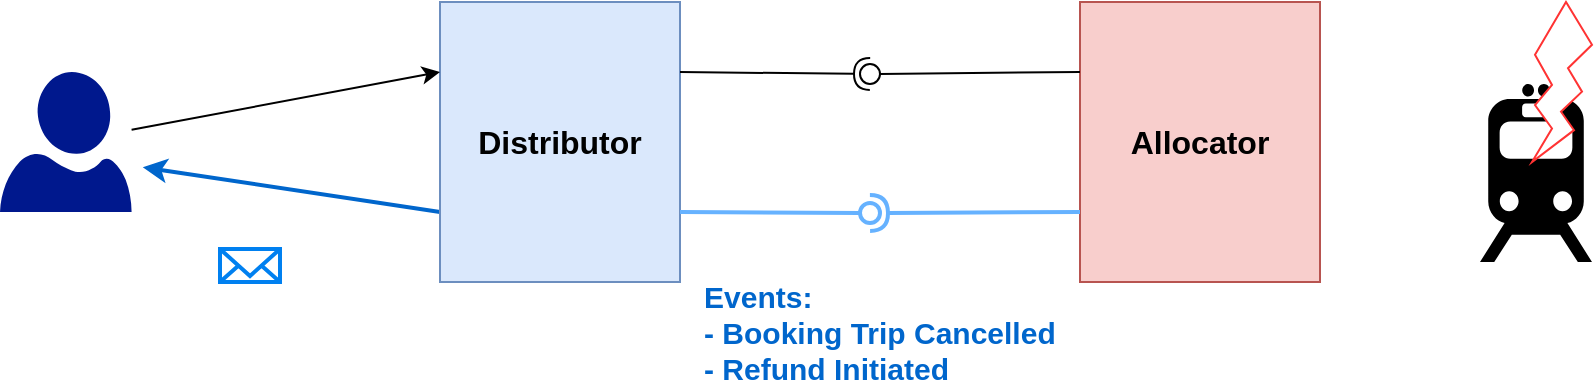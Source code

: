 <mxfile>
    <diagram id="oFB6CcAC594AhaVThJXz" name="Seite-1">
        <mxGraphModel dx="885" dy="570" grid="1" gridSize="10" guides="1" tooltips="1" connect="1" arrows="1" fold="1" page="1" pageScale="1" pageWidth="1169" pageHeight="827" math="0" shadow="0">
            <root>
                <mxCell id="0"/>
                <mxCell id="1" parent="0"/>
                <mxCell id="AdF0Kggzv5YeNbQHZzFB-2" value="Allocator" style="rounded=0;whiteSpace=wrap;html=1;fillColor=#f8cecc;strokeColor=#b85450;fontStyle=1;fontSize=16;" parent="1" vertex="1">
                    <mxGeometry x="630" y="340" width="120" height="140" as="geometry"/>
                </mxCell>
                <mxCell id="AdF0Kggzv5YeNbQHZzFB-19" style="edgeStyle=none;rounded=0;orthogonalLoop=1;jettySize=auto;html=1;entryX=1.085;entryY=0.68;entryDx=0;entryDy=0;entryPerimeter=0;exitX=0;exitY=0.75;exitDx=0;exitDy=0;strokeColor=#0066CC;strokeWidth=2;" parent="1" source="AdF0Kggzv5YeNbQHZzFB-3" target="AdF0Kggzv5YeNbQHZzFB-17" edge="1">
                    <mxGeometry relative="1" as="geometry"/>
                </mxCell>
                <mxCell id="AdF0Kggzv5YeNbQHZzFB-3" value="&lt;font style=&quot;font-size: 16px&quot;&gt;Distributor&lt;/font&gt;" style="rounded=0;whiteSpace=wrap;html=1;fillColor=#dae8fc;strokeColor=#6c8ebf;fontStyle=1" parent="1" vertex="1">
                    <mxGeometry x="310" y="340" width="120" height="140" as="geometry"/>
                </mxCell>
                <mxCell id="AdF0Kggzv5YeNbQHZzFB-5" value="" style="shape=mxgraph.signs.transportation.train_2;html=1;pointerEvents=1;fillColor=#000000;strokeColor=none;verticalLabelPosition=bottom;verticalAlign=top;align=center;" parent="1" vertex="1">
                    <mxGeometry x="830" y="381" width="56" height="89" as="geometry"/>
                </mxCell>
                <mxCell id="AdF0Kggzv5YeNbQHZzFB-6" value="" style="verticalLabelPosition=bottom;verticalAlign=top;html=1;shape=mxgraph.basic.flash;strokeColor=#FF3333;" parent="1" vertex="1">
                    <mxGeometry x="856" y="340" width="30" height="80" as="geometry"/>
                </mxCell>
                <mxCell id="AdF0Kggzv5YeNbQHZzFB-7" value="" style="rounded=0;orthogonalLoop=1;jettySize=auto;html=1;endArrow=none;endFill=0;sketch=0;sourcePerimeterSpacing=0;targetPerimeterSpacing=0;exitX=1;exitY=0.75;exitDx=0;exitDy=0;strokeColor=#66B2FF;strokeWidth=2;" parent="1" source="AdF0Kggzv5YeNbQHZzFB-3" target="AdF0Kggzv5YeNbQHZzFB-9" edge="1">
                    <mxGeometry relative="1" as="geometry">
                        <mxPoint x="470" y="635" as="sourcePoint"/>
                    </mxGeometry>
                </mxCell>
                <mxCell id="AdF0Kggzv5YeNbQHZzFB-8" value="" style="rounded=0;orthogonalLoop=1;jettySize=auto;html=1;endArrow=halfCircle;endFill=0;entryX=0.5;entryY=0.5;endSize=6;strokeWidth=2;sketch=0;exitX=0;exitY=0.75;exitDx=0;exitDy=0;strokeColor=#66B2FF;" parent="1" source="AdF0Kggzv5YeNbQHZzFB-2" target="AdF0Kggzv5YeNbQHZzFB-9" edge="1">
                    <mxGeometry relative="1" as="geometry">
                        <mxPoint x="510" y="635" as="sourcePoint"/>
                    </mxGeometry>
                </mxCell>
                <mxCell id="AdF0Kggzv5YeNbQHZzFB-9" value="" style="ellipse;whiteSpace=wrap;html=1;align=center;aspect=fixed;resizable=0;points=[];outlineConnect=0;sketch=0;strokeColor=#66B2FF;strokeWidth=2;" parent="1" vertex="1">
                    <mxGeometry x="520" y="440.5" width="10" height="10" as="geometry"/>
                </mxCell>
                <mxCell id="AdF0Kggzv5YeNbQHZzFB-10" value="&lt;b style=&quot;font-size: 15px&quot;&gt;&lt;font color=&quot;#0066cc&quot; style=&quot;font-size: 15px&quot;&gt;Events:&lt;br style=&quot;font-size: 15px&quot;&gt;- Booking Trip Cancelled&lt;br&gt;- Refund Initiated&lt;br&gt;&lt;/font&gt;&lt;/b&gt;" style="rounded=0;whiteSpace=wrap;html=1;strokeColor=none;align=left;fontSize=15;fillColor=none;" parent="1" vertex="1">
                    <mxGeometry x="440" y="480" width="180" height="50" as="geometry"/>
                </mxCell>
                <mxCell id="AdF0Kggzv5YeNbQHZzFB-12" value="" style="html=1;verticalLabelPosition=bottom;align=center;labelBackgroundColor=#ffffff;verticalAlign=top;strokeWidth=2;strokeColor=#0080F0;shadow=0;dashed=0;shape=mxgraph.ios7.icons.mail;" parent="1" vertex="1">
                    <mxGeometry x="200" y="463.5" width="30" height="16.5" as="geometry"/>
                </mxCell>
                <mxCell id="AdF0Kggzv5YeNbQHZzFB-14" value="" style="rounded=0;orthogonalLoop=1;jettySize=auto;html=1;endArrow=none;endFill=0;sketch=0;sourcePerimeterSpacing=0;targetPerimeterSpacing=0;exitX=0;exitY=0.25;exitDx=0;exitDy=0;" parent="1" source="AdF0Kggzv5YeNbQHZzFB-2" target="AdF0Kggzv5YeNbQHZzFB-16" edge="1">
                    <mxGeometry relative="1" as="geometry">
                        <mxPoint x="530" y="205" as="sourcePoint"/>
                    </mxGeometry>
                </mxCell>
                <mxCell id="AdF0Kggzv5YeNbQHZzFB-15" value="" style="rounded=0;orthogonalLoop=1;jettySize=auto;html=1;endArrow=halfCircle;endFill=0;entryX=0.5;entryY=0.5;endSize=6;strokeWidth=1;sketch=0;exitX=1;exitY=0.25;exitDx=0;exitDy=0;" parent="1" source="AdF0Kggzv5YeNbQHZzFB-3" target="AdF0Kggzv5YeNbQHZzFB-16" edge="1">
                    <mxGeometry relative="1" as="geometry">
                        <mxPoint x="570" y="205" as="sourcePoint"/>
                    </mxGeometry>
                </mxCell>
                <mxCell id="AdF0Kggzv5YeNbQHZzFB-16" value="" style="ellipse;whiteSpace=wrap;html=1;align=center;aspect=fixed;resizable=0;points=[];outlineConnect=0;sketch=0;strokeColor=#000000;" parent="1" vertex="1">
                    <mxGeometry x="520" y="371" width="10" height="10" as="geometry"/>
                </mxCell>
                <mxCell id="AdF0Kggzv5YeNbQHZzFB-18" style="edgeStyle=none;rounded=0;orthogonalLoop=1;jettySize=auto;html=1;entryX=0;entryY=0.25;entryDx=0;entryDy=0;" parent="1" source="AdF0Kggzv5YeNbQHZzFB-17" target="AdF0Kggzv5YeNbQHZzFB-3" edge="1">
                    <mxGeometry relative="1" as="geometry"/>
                </mxCell>
                <mxCell id="AdF0Kggzv5YeNbQHZzFB-17" value="" style="sketch=0;aspect=fixed;pointerEvents=1;shadow=0;dashed=0;html=1;strokeColor=none;labelPosition=center;verticalLabelPosition=bottom;verticalAlign=top;align=center;fillColor=#00188D;shape=mxgraph.azure.user" parent="1" vertex="1">
                    <mxGeometry x="90" y="375" width="65.8" height="70" as="geometry"/>
                </mxCell>
            </root>
        </mxGraphModel>
    </diagram>
</mxfile>